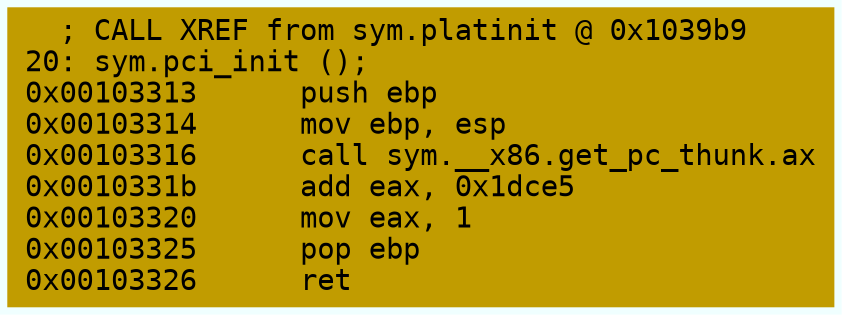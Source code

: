 digraph code {
	graph [bgcolor=azure fontsize=8 fontname="Courier" splines="ortho"];
	node [fillcolor=gray style=filled shape=box];
	edge [arrowhead="normal"];
	"0x00103313" [URL="sym.pci_init/0x00103313", fillcolor="#c19c00",color="#c19c00", fontname="Courier",label="  ; CALL XREF from sym.platinit @ 0x1039b9\l20: sym.pci_init ();\l0x00103313      push ebp\l0x00103314      mov ebp, esp\l0x00103316      call sym.__x86.get_pc_thunk.ax\l0x0010331b      add eax, 0x1dce5\l0x00103320      mov eax, 1\l0x00103325      pop ebp\l0x00103326      ret\l"]
}
